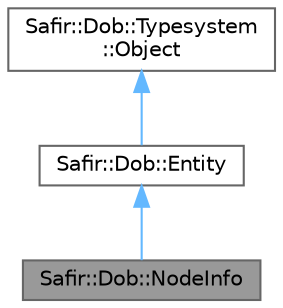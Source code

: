 digraph "Safir::Dob::NodeInfo"
{
 // LATEX_PDF_SIZE
  bgcolor="transparent";
  edge [fontname=Helvetica,fontsize=10,labelfontname=Helvetica,labelfontsize=10];
  node [fontname=Helvetica,fontsize=10,shape=box,height=0.2,width=0.4];
  Node1 [label="Safir::Dob::NodeInfo",height=0.2,width=0.4,color="gray40", fillcolor="grey60", style="filled", fontcolor="black",tooltip="Node information for all nodes currently in the system."];
  Node2 -> Node1 [dir="back",color="steelblue1",style="solid"];
  Node2 [label="Safir::Dob::Entity",height=0.2,width=0.4,color="gray40", fillcolor="white", style="filled",URL="$a01763.html",tooltip="The baseclass for all entities."];
  Node3 -> Node2 [dir="back",color="steelblue1",style="solid"];
  Node3 [label="Safir::Dob::Typesystem\l::Object",height=0.2,width=0.4,color="gray40", fillcolor="white", style="filled",URL="$a01499.html",tooltip="The base class for all DOB objects."];
}
